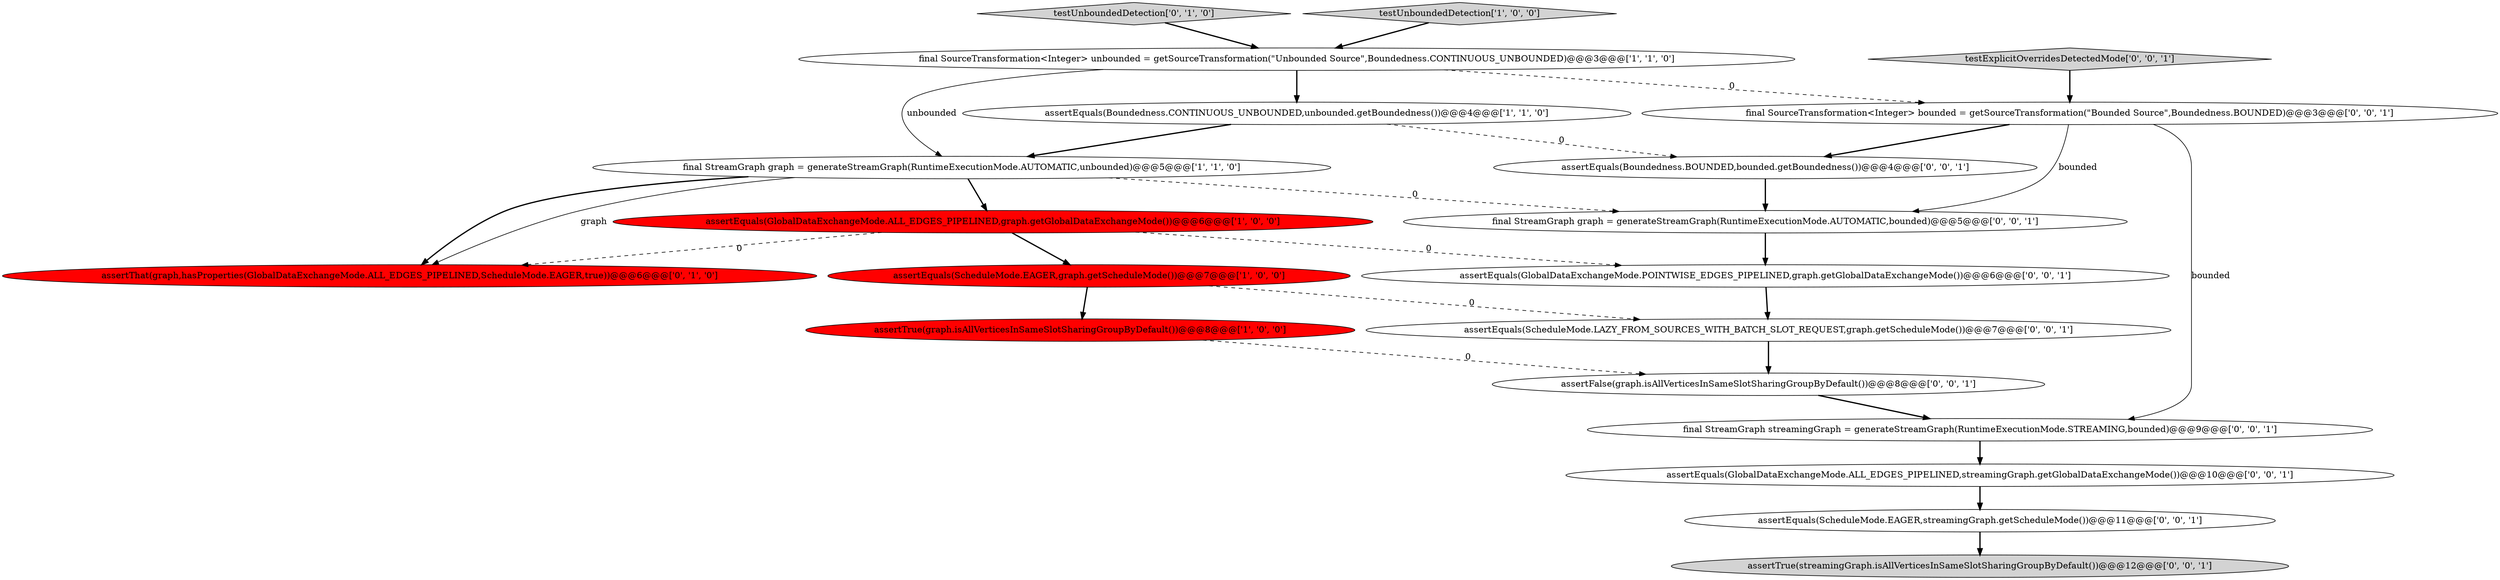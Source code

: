digraph {
5 [style = filled, label = "assertEquals(Boundedness.CONTINUOUS_UNBOUNDED,unbounded.getBoundedness())@@@4@@@['1', '1', '0']", fillcolor = white, shape = ellipse image = "AAA0AAABBB1BBB"];
7 [style = filled, label = "testUnboundedDetection['0', '1', '0']", fillcolor = lightgray, shape = diamond image = "AAA0AAABBB2BBB"];
10 [style = filled, label = "assertEquals(Boundedness.BOUNDED,bounded.getBoundedness())@@@4@@@['0', '0', '1']", fillcolor = white, shape = ellipse image = "AAA0AAABBB3BBB"];
13 [style = filled, label = "final StreamGraph streamingGraph = generateStreamGraph(RuntimeExecutionMode.STREAMING,bounded)@@@9@@@['0', '0', '1']", fillcolor = white, shape = ellipse image = "AAA0AAABBB3BBB"];
17 [style = filled, label = "final StreamGraph graph = generateStreamGraph(RuntimeExecutionMode.AUTOMATIC,bounded)@@@5@@@['0', '0', '1']", fillcolor = white, shape = ellipse image = "AAA0AAABBB3BBB"];
18 [style = filled, label = "assertEquals(GlobalDataExchangeMode.POINTWISE_EDGES_PIPELINED,graph.getGlobalDataExchangeMode())@@@6@@@['0', '0', '1']", fillcolor = white, shape = ellipse image = "AAA0AAABBB3BBB"];
3 [style = filled, label = "assertTrue(graph.isAllVerticesInSameSlotSharingGroupByDefault())@@@8@@@['1', '0', '0']", fillcolor = red, shape = ellipse image = "AAA1AAABBB1BBB"];
8 [style = filled, label = "assertThat(graph,hasProperties(GlobalDataExchangeMode.ALL_EDGES_PIPELINED,ScheduleMode.EAGER,true))@@@6@@@['0', '1', '0']", fillcolor = red, shape = ellipse image = "AAA1AAABBB2BBB"];
9 [style = filled, label = "assertFalse(graph.isAllVerticesInSameSlotSharingGroupByDefault())@@@8@@@['0', '0', '1']", fillcolor = white, shape = ellipse image = "AAA0AAABBB3BBB"];
15 [style = filled, label = "testExplicitOverridesDetectedMode['0', '0', '1']", fillcolor = lightgray, shape = diamond image = "AAA0AAABBB3BBB"];
11 [style = filled, label = "assertEquals(ScheduleMode.LAZY_FROM_SOURCES_WITH_BATCH_SLOT_REQUEST,graph.getScheduleMode())@@@7@@@['0', '0', '1']", fillcolor = white, shape = ellipse image = "AAA0AAABBB3BBB"];
14 [style = filled, label = "assertEquals(ScheduleMode.EAGER,streamingGraph.getScheduleMode())@@@11@@@['0', '0', '1']", fillcolor = white, shape = ellipse image = "AAA0AAABBB3BBB"];
16 [style = filled, label = "assertTrue(streamingGraph.isAllVerticesInSameSlotSharingGroupByDefault())@@@12@@@['0', '0', '1']", fillcolor = lightgray, shape = ellipse image = "AAA0AAABBB3BBB"];
1 [style = filled, label = "assertEquals(GlobalDataExchangeMode.ALL_EDGES_PIPELINED,graph.getGlobalDataExchangeMode())@@@6@@@['1', '0', '0']", fillcolor = red, shape = ellipse image = "AAA1AAABBB1BBB"];
6 [style = filled, label = "final SourceTransformation<Integer> unbounded = getSourceTransformation(\"Unbounded Source\",Boundedness.CONTINUOUS_UNBOUNDED)@@@3@@@['1', '1', '0']", fillcolor = white, shape = ellipse image = "AAA0AAABBB1BBB"];
0 [style = filled, label = "final StreamGraph graph = generateStreamGraph(RuntimeExecutionMode.AUTOMATIC,unbounded)@@@5@@@['1', '1', '0']", fillcolor = white, shape = ellipse image = "AAA0AAABBB1BBB"];
12 [style = filled, label = "final SourceTransformation<Integer> bounded = getSourceTransformation(\"Bounded Source\",Boundedness.BOUNDED)@@@3@@@['0', '0', '1']", fillcolor = white, shape = ellipse image = "AAA0AAABBB3BBB"];
2 [style = filled, label = "testUnboundedDetection['1', '0', '0']", fillcolor = lightgray, shape = diamond image = "AAA0AAABBB1BBB"];
4 [style = filled, label = "assertEquals(ScheduleMode.EAGER,graph.getScheduleMode())@@@7@@@['1', '0', '0']", fillcolor = red, shape = ellipse image = "AAA1AAABBB1BBB"];
19 [style = filled, label = "assertEquals(GlobalDataExchangeMode.ALL_EDGES_PIPELINED,streamingGraph.getGlobalDataExchangeMode())@@@10@@@['0', '0', '1']", fillcolor = white, shape = ellipse image = "AAA0AAABBB3BBB"];
14->16 [style = bold, label=""];
4->3 [style = bold, label=""];
1->4 [style = bold, label=""];
0->8 [style = solid, label="graph"];
2->6 [style = bold, label=""];
18->11 [style = bold, label=""];
10->17 [style = bold, label=""];
1->18 [style = dashed, label="0"];
12->17 [style = solid, label="bounded"];
11->9 [style = bold, label=""];
0->17 [style = dashed, label="0"];
12->13 [style = solid, label="bounded"];
6->12 [style = dashed, label="0"];
6->5 [style = bold, label=""];
13->19 [style = bold, label=""];
12->10 [style = bold, label=""];
19->14 [style = bold, label=""];
5->0 [style = bold, label=""];
5->10 [style = dashed, label="0"];
3->9 [style = dashed, label="0"];
0->1 [style = bold, label=""];
7->6 [style = bold, label=""];
0->8 [style = bold, label=""];
1->8 [style = dashed, label="0"];
15->12 [style = bold, label=""];
4->11 [style = dashed, label="0"];
6->0 [style = solid, label="unbounded"];
17->18 [style = bold, label=""];
9->13 [style = bold, label=""];
}
